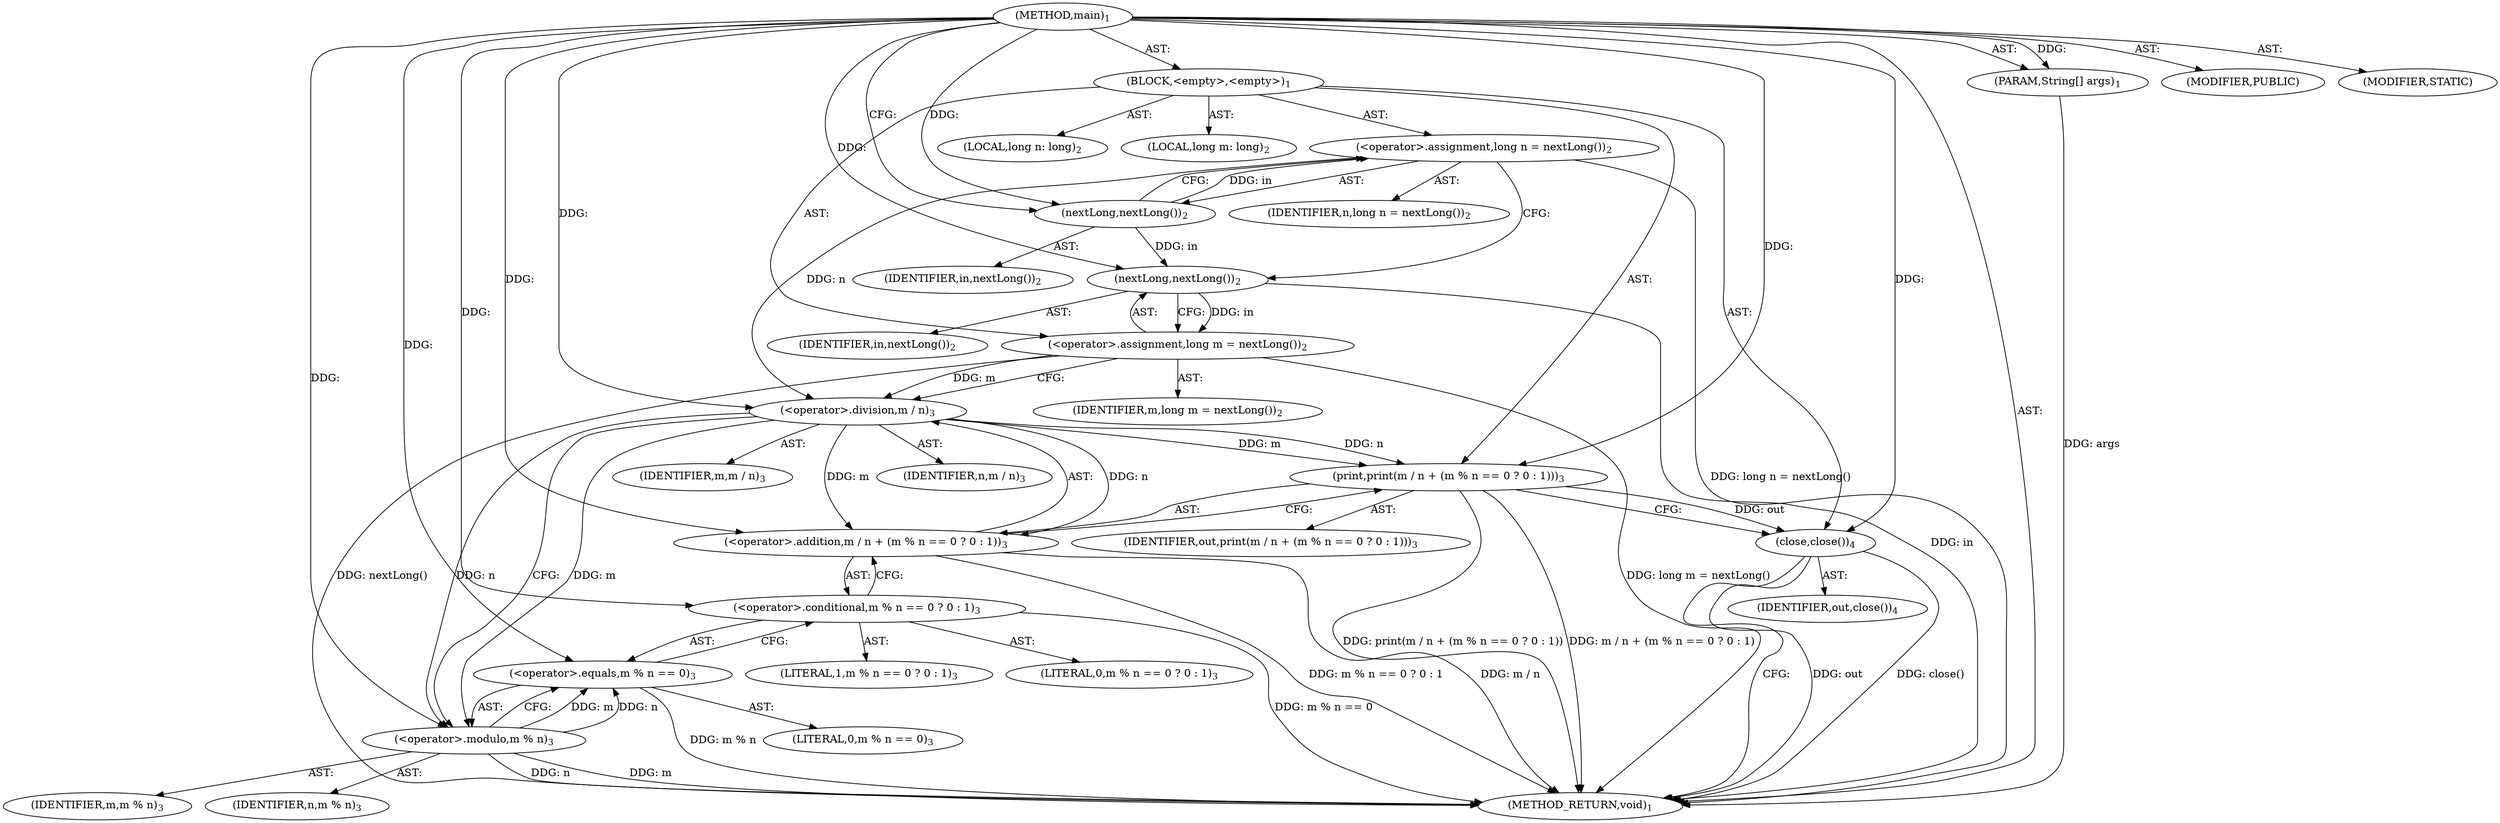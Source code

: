 digraph "main" {  
"17" [label = <(METHOD,main)<SUB>1</SUB>> ]
"18" [label = <(PARAM,String[] args)<SUB>1</SUB>> ]
"19" [label = <(BLOCK,&lt;empty&gt;,&lt;empty&gt;)<SUB>1</SUB>> ]
"20" [label = <(LOCAL,long n: long)<SUB>2</SUB>> ]
"21" [label = <(LOCAL,long m: long)<SUB>2</SUB>> ]
"22" [label = <(&lt;operator&gt;.assignment,long n = nextLong())<SUB>2</SUB>> ]
"23" [label = <(IDENTIFIER,n,long n = nextLong())<SUB>2</SUB>> ]
"24" [label = <(nextLong,nextLong())<SUB>2</SUB>> ]
"25" [label = <(IDENTIFIER,in,nextLong())<SUB>2</SUB>> ]
"26" [label = <(&lt;operator&gt;.assignment,long m = nextLong())<SUB>2</SUB>> ]
"27" [label = <(IDENTIFIER,m,long m = nextLong())<SUB>2</SUB>> ]
"28" [label = <(nextLong,nextLong())<SUB>2</SUB>> ]
"29" [label = <(IDENTIFIER,in,nextLong())<SUB>2</SUB>> ]
"30" [label = <(print,print(m / n + (m % n == 0 ? 0 : 1)))<SUB>3</SUB>> ]
"31" [label = <(IDENTIFIER,out,print(m / n + (m % n == 0 ? 0 : 1)))<SUB>3</SUB>> ]
"32" [label = <(&lt;operator&gt;.addition,m / n + (m % n == 0 ? 0 : 1))<SUB>3</SUB>> ]
"33" [label = <(&lt;operator&gt;.division,m / n)<SUB>3</SUB>> ]
"34" [label = <(IDENTIFIER,m,m / n)<SUB>3</SUB>> ]
"35" [label = <(IDENTIFIER,n,m / n)<SUB>3</SUB>> ]
"36" [label = <(&lt;operator&gt;.conditional,m % n == 0 ? 0 : 1)<SUB>3</SUB>> ]
"37" [label = <(&lt;operator&gt;.equals,m % n == 0)<SUB>3</SUB>> ]
"38" [label = <(&lt;operator&gt;.modulo,m % n)<SUB>3</SUB>> ]
"39" [label = <(IDENTIFIER,m,m % n)<SUB>3</SUB>> ]
"40" [label = <(IDENTIFIER,n,m % n)<SUB>3</SUB>> ]
"41" [label = <(LITERAL,0,m % n == 0)<SUB>3</SUB>> ]
"42" [label = <(LITERAL,0,m % n == 0 ? 0 : 1)<SUB>3</SUB>> ]
"43" [label = <(LITERAL,1,m % n == 0 ? 0 : 1)<SUB>3</SUB>> ]
"44" [label = <(close,close())<SUB>4</SUB>> ]
"45" [label = <(IDENTIFIER,out,close())<SUB>4</SUB>> ]
"46" [label = <(MODIFIER,PUBLIC)> ]
"47" [label = <(MODIFIER,STATIC)> ]
"48" [label = <(METHOD_RETURN,void)<SUB>1</SUB>> ]
  "17" -> "18"  [ label = "AST: "] 
  "17" -> "19"  [ label = "AST: "] 
  "17" -> "46"  [ label = "AST: "] 
  "17" -> "47"  [ label = "AST: "] 
  "17" -> "48"  [ label = "AST: "] 
  "19" -> "20"  [ label = "AST: "] 
  "19" -> "21"  [ label = "AST: "] 
  "19" -> "22"  [ label = "AST: "] 
  "19" -> "26"  [ label = "AST: "] 
  "19" -> "30"  [ label = "AST: "] 
  "19" -> "44"  [ label = "AST: "] 
  "22" -> "23"  [ label = "AST: "] 
  "22" -> "24"  [ label = "AST: "] 
  "24" -> "25"  [ label = "AST: "] 
  "26" -> "27"  [ label = "AST: "] 
  "26" -> "28"  [ label = "AST: "] 
  "28" -> "29"  [ label = "AST: "] 
  "30" -> "31"  [ label = "AST: "] 
  "30" -> "32"  [ label = "AST: "] 
  "32" -> "33"  [ label = "AST: "] 
  "32" -> "36"  [ label = "AST: "] 
  "33" -> "34"  [ label = "AST: "] 
  "33" -> "35"  [ label = "AST: "] 
  "36" -> "37"  [ label = "AST: "] 
  "36" -> "42"  [ label = "AST: "] 
  "36" -> "43"  [ label = "AST: "] 
  "37" -> "38"  [ label = "AST: "] 
  "37" -> "41"  [ label = "AST: "] 
  "38" -> "39"  [ label = "AST: "] 
  "38" -> "40"  [ label = "AST: "] 
  "44" -> "45"  [ label = "AST: "] 
  "22" -> "28"  [ label = "CFG: "] 
  "26" -> "33"  [ label = "CFG: "] 
  "30" -> "44"  [ label = "CFG: "] 
  "44" -> "48"  [ label = "CFG: "] 
  "24" -> "22"  [ label = "CFG: "] 
  "28" -> "26"  [ label = "CFG: "] 
  "32" -> "30"  [ label = "CFG: "] 
  "33" -> "38"  [ label = "CFG: "] 
  "36" -> "32"  [ label = "CFG: "] 
  "37" -> "36"  [ label = "CFG: "] 
  "38" -> "37"  [ label = "CFG: "] 
  "17" -> "24"  [ label = "CFG: "] 
  "18" -> "48"  [ label = "DDG: args"] 
  "22" -> "48"  [ label = "DDG: long n = nextLong()"] 
  "28" -> "48"  [ label = "DDG: in"] 
  "26" -> "48"  [ label = "DDG: nextLong()"] 
  "26" -> "48"  [ label = "DDG: long m = nextLong()"] 
  "32" -> "48"  [ label = "DDG: m / n"] 
  "38" -> "48"  [ label = "DDG: m"] 
  "38" -> "48"  [ label = "DDG: n"] 
  "37" -> "48"  [ label = "DDG: m % n"] 
  "36" -> "48"  [ label = "DDG: m % n == 0"] 
  "32" -> "48"  [ label = "DDG: m % n == 0 ? 0 : 1"] 
  "30" -> "48"  [ label = "DDG: m / n + (m % n == 0 ? 0 : 1)"] 
  "30" -> "48"  [ label = "DDG: print(m / n + (m % n == 0 ? 0 : 1))"] 
  "44" -> "48"  [ label = "DDG: out"] 
  "44" -> "48"  [ label = "DDG: close()"] 
  "17" -> "18"  [ label = "DDG: "] 
  "24" -> "22"  [ label = "DDG: in"] 
  "28" -> "26"  [ label = "DDG: in"] 
  "17" -> "30"  [ label = "DDG: "] 
  "33" -> "30"  [ label = "DDG: m"] 
  "33" -> "30"  [ label = "DDG: n"] 
  "30" -> "44"  [ label = "DDG: out"] 
  "17" -> "44"  [ label = "DDG: "] 
  "17" -> "24"  [ label = "DDG: "] 
  "24" -> "28"  [ label = "DDG: in"] 
  "17" -> "28"  [ label = "DDG: "] 
  "33" -> "32"  [ label = "DDG: m"] 
  "33" -> "32"  [ label = "DDG: n"] 
  "17" -> "32"  [ label = "DDG: "] 
  "26" -> "33"  [ label = "DDG: m"] 
  "17" -> "33"  [ label = "DDG: "] 
  "22" -> "33"  [ label = "DDG: n"] 
  "17" -> "36"  [ label = "DDG: "] 
  "38" -> "37"  [ label = "DDG: m"] 
  "38" -> "37"  [ label = "DDG: n"] 
  "17" -> "37"  [ label = "DDG: "] 
  "33" -> "38"  [ label = "DDG: m"] 
  "17" -> "38"  [ label = "DDG: "] 
  "33" -> "38"  [ label = "DDG: n"] 
}
